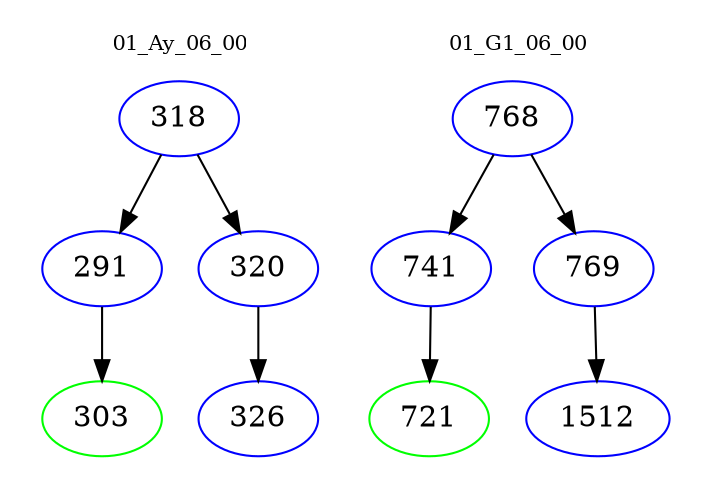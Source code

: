 digraph{
subgraph cluster_0 {
color = white
label = "01_Ay_06_00";
fontsize=10;
T0_318 [label="318", color="blue"]
T0_318 -> T0_291 [color="black"]
T0_291 [label="291", color="blue"]
T0_291 -> T0_303 [color="black"]
T0_303 [label="303", color="green"]
T0_318 -> T0_320 [color="black"]
T0_320 [label="320", color="blue"]
T0_320 -> T0_326 [color="black"]
T0_326 [label="326", color="blue"]
}
subgraph cluster_1 {
color = white
label = "01_G1_06_00";
fontsize=10;
T1_768 [label="768", color="blue"]
T1_768 -> T1_741 [color="black"]
T1_741 [label="741", color="blue"]
T1_741 -> T1_721 [color="black"]
T1_721 [label="721", color="green"]
T1_768 -> T1_769 [color="black"]
T1_769 [label="769", color="blue"]
T1_769 -> T1_1512 [color="black"]
T1_1512 [label="1512", color="blue"]
}
}
